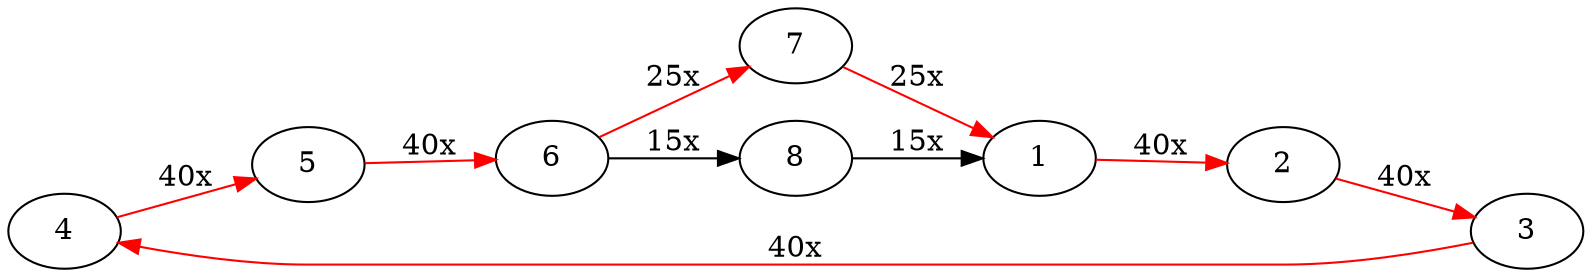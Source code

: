 digraph G {
    rankdir="LR";
    subgraph {
        rank="min";
        4;
    }
    subgraph {
        rank="same";
        7;
        8;
    }
    6 -> 7 [label = "25x", color=red];
    6 -> 8 [label = "15x", color=black];
    7 -> 1 [label = "25x", color=red];
    8 -> 1 [label = "15x", color=black];
    1 -> 2 [label = "40x", color=red];
    2 -> 3 [label = "40x", color=red];
    3 -> 4 [label = "40x", color=red];
    4 -> 5 [label = "40x", color=red];
    5 -> 6 [label = "40x", color=red];
}
